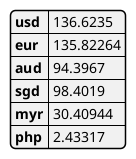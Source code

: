 @startjson
{"usd": 136.6235, "eur": 135.82264, "aud": 94.3967, "sgd": 98.4019, "myr": 30.40944, "php": 2.43317}
@endjson

